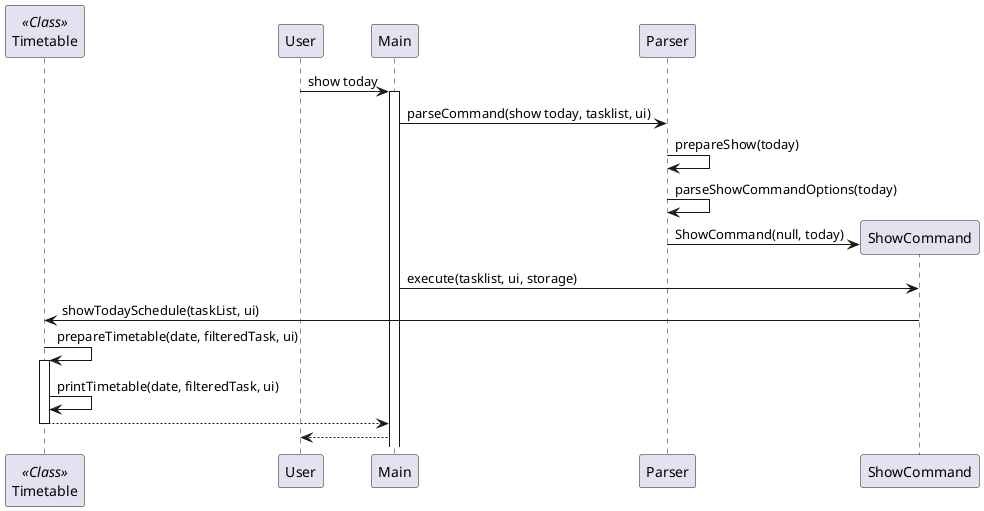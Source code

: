 !define LOGIC_COLOR #3333C4
!define LOGIC_COLOR_T1 #7777DB

@startuml

skinparam Shadowing false
participant "Timetable" as Timetable <<Class>>

User -> Main: show today
activate Main
Main -> Parser: parseCommand(show today, tasklist, ui)
Parser -> Parser: prepareShow(today)
Parser -> Parser: parseShowCommandOptions(today)
create ShowCommand
Parser -> ShowCommand: ShowCommand(null, today)
Main -> ShowCommand: execute(tasklist, ui, storage)
ShowCommand -> Timetable: showTodaySchedule(taskList, ui)
Timetable -> Timetable: prepareTimetable(date, filteredTask, ui)
activate Timetable
Timetable -> Timetable: printTimetable(date, filteredTask, ui)
Timetable --> Main
deactivate Timetable
Main --> User

@enduml

